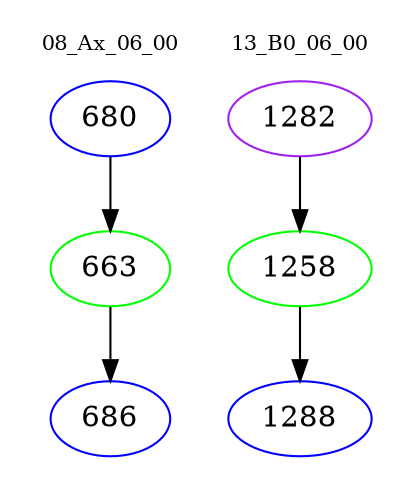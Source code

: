 digraph{
subgraph cluster_0 {
color = white
label = "08_Ax_06_00";
fontsize=10;
T0_680 [label="680", color="blue"]
T0_680 -> T0_663 [color="black"]
T0_663 [label="663", color="green"]
T0_663 -> T0_686 [color="black"]
T0_686 [label="686", color="blue"]
}
subgraph cluster_1 {
color = white
label = "13_B0_06_00";
fontsize=10;
T1_1282 [label="1282", color="purple"]
T1_1282 -> T1_1258 [color="black"]
T1_1258 [label="1258", color="green"]
T1_1258 -> T1_1288 [color="black"]
T1_1288 [label="1288", color="blue"]
}
}
